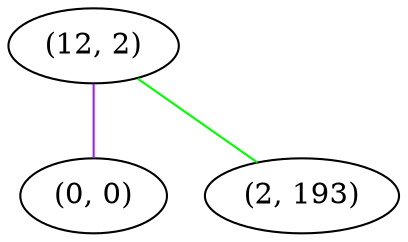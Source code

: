 graph "" {
"(12, 2)";
"(0, 0)";
"(2, 193)";
"(12, 2)" -- "(0, 0)"  [color=purple, key=0, weight=4];
"(12, 2)" -- "(2, 193)"  [color=green, key=0, weight=2];
}
